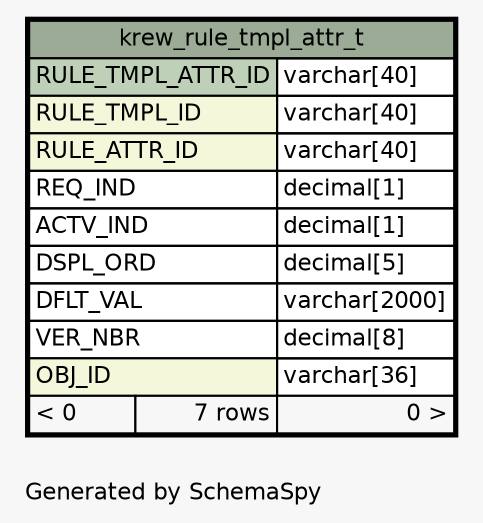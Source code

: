 // dot 2.28.0 on Mac OS X 10.7.2
// SchemaSpy rev 590
digraph "oneDegreeRelationshipsDiagram" {
  graph [
    rankdir="RL"
    bgcolor="#f7f7f7"
    label="\nGenerated by SchemaSpy"
    labeljust="l"
    nodesep="0.18"
    ranksep="0.46"
    fontname="Helvetica"
    fontsize="11"
  ];
  node [
    fontname="Helvetica"
    fontsize="11"
    shape="plaintext"
  ];
  edge [
    arrowsize="0.8"
  ];
  "krew_rule_tmpl_attr_t" [
    label=<
    <TABLE BORDER="2" CELLBORDER="1" CELLSPACING="0" BGCOLOR="#ffffff">
      <TR><TD COLSPAN="3" BGCOLOR="#9bab96" ALIGN="CENTER">krew_rule_tmpl_attr_t</TD></TR>
      <TR><TD PORT="RULE_TMPL_ATTR_ID" COLSPAN="2" BGCOLOR="#bed1b8" ALIGN="LEFT">RULE_TMPL_ATTR_ID</TD><TD PORT="RULE_TMPL_ATTR_ID.type" ALIGN="LEFT">varchar[40]</TD></TR>
      <TR><TD PORT="RULE_TMPL_ID" COLSPAN="2" BGCOLOR="#f4f7da" ALIGN="LEFT">RULE_TMPL_ID</TD><TD PORT="RULE_TMPL_ID.type" ALIGN="LEFT">varchar[40]</TD></TR>
      <TR><TD PORT="RULE_ATTR_ID" COLSPAN="2" BGCOLOR="#f4f7da" ALIGN="LEFT">RULE_ATTR_ID</TD><TD PORT="RULE_ATTR_ID.type" ALIGN="LEFT">varchar[40]</TD></TR>
      <TR><TD PORT="REQ_IND" COLSPAN="2" ALIGN="LEFT">REQ_IND</TD><TD PORT="REQ_IND.type" ALIGN="LEFT">decimal[1]</TD></TR>
      <TR><TD PORT="ACTV_IND" COLSPAN="2" ALIGN="LEFT">ACTV_IND</TD><TD PORT="ACTV_IND.type" ALIGN="LEFT">decimal[1]</TD></TR>
      <TR><TD PORT="DSPL_ORD" COLSPAN="2" ALIGN="LEFT">DSPL_ORD</TD><TD PORT="DSPL_ORD.type" ALIGN="LEFT">decimal[5]</TD></TR>
      <TR><TD PORT="DFLT_VAL" COLSPAN="2" ALIGN="LEFT">DFLT_VAL</TD><TD PORT="DFLT_VAL.type" ALIGN="LEFT">varchar[2000]</TD></TR>
      <TR><TD PORT="VER_NBR" COLSPAN="2" ALIGN="LEFT">VER_NBR</TD><TD PORT="VER_NBR.type" ALIGN="LEFT">decimal[8]</TD></TR>
      <TR><TD PORT="OBJ_ID" COLSPAN="2" BGCOLOR="#f4f7da" ALIGN="LEFT">OBJ_ID</TD><TD PORT="OBJ_ID.type" ALIGN="LEFT">varchar[36]</TD></TR>
      <TR><TD ALIGN="LEFT" BGCOLOR="#f7f7f7">&lt; 0</TD><TD ALIGN="RIGHT" BGCOLOR="#f7f7f7">7 rows</TD><TD ALIGN="RIGHT" BGCOLOR="#f7f7f7">0 &gt;</TD></TR>
    </TABLE>>
    URL="krew_rule_tmpl_attr_t.html"
    tooltip="krew_rule_tmpl_attr_t"
  ];
}
